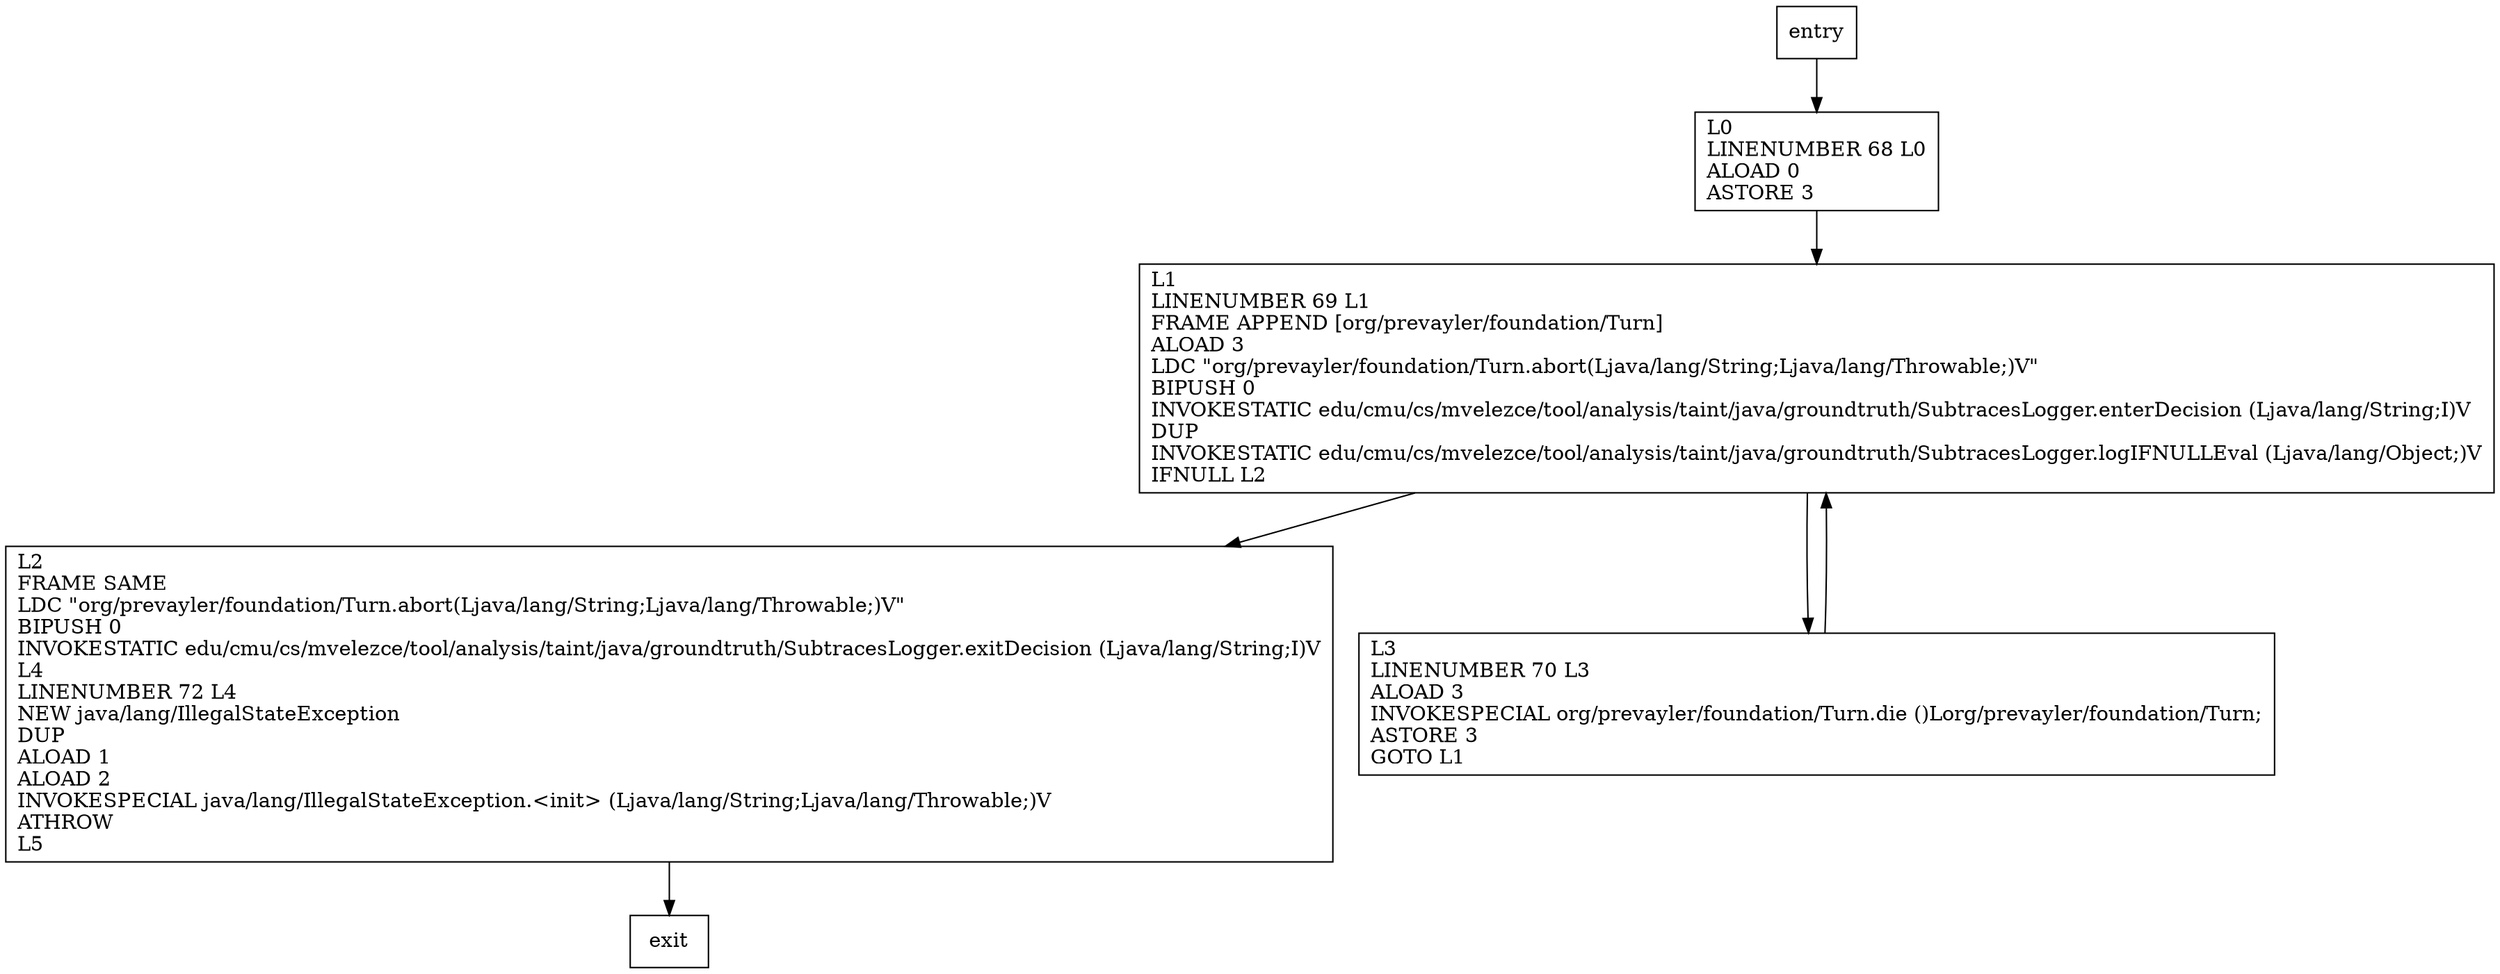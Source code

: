 digraph abort {
node [shape=record];
2059236860 [label="L1\lLINENUMBER 69 L1\lFRAME APPEND [org/prevayler/foundation/Turn]\lALOAD 3\lLDC \"org/prevayler/foundation/Turn.abort(Ljava/lang/String;Ljava/lang/Throwable;)V\"\lBIPUSH 0\lINVOKESTATIC edu/cmu/cs/mvelezce/tool/analysis/taint/java/groundtruth/SubtracesLogger.enterDecision (Ljava/lang/String;I)V\lDUP\lINVOKESTATIC edu/cmu/cs/mvelezce/tool/analysis/taint/java/groundtruth/SubtracesLogger.logIFNULLEval (Ljava/lang/Object;)V\lIFNULL L2\l"];
834043233 [label="L2\lFRAME SAME\lLDC \"org/prevayler/foundation/Turn.abort(Ljava/lang/String;Ljava/lang/Throwable;)V\"\lBIPUSH 0\lINVOKESTATIC edu/cmu/cs/mvelezce/tool/analysis/taint/java/groundtruth/SubtracesLogger.exitDecision (Ljava/lang/String;I)V\lL4\lLINENUMBER 72 L4\lNEW java/lang/IllegalStateException\lDUP\lALOAD 1\lALOAD 2\lINVOKESPECIAL java/lang/IllegalStateException.\<init\> (Ljava/lang/String;Ljava/lang/Throwable;)V\lATHROW\lL5\l"];
728153884 [label="L3\lLINENUMBER 70 L3\lALOAD 3\lINVOKESPECIAL org/prevayler/foundation/Turn.die ()Lorg/prevayler/foundation/Turn;\lASTORE 3\lGOTO L1\l"];
1186290190 [label="L0\lLINENUMBER 68 L0\lALOAD 0\lASTORE 3\l"];
entry;
exit;
entry -> 1186290190;
2059236860 -> 834043233;
2059236860 -> 728153884;
834043233 -> exit;
728153884 -> 2059236860;
1186290190 -> 2059236860;
}
